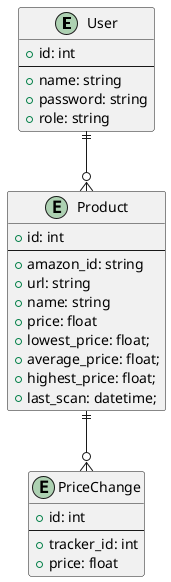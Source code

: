 @startuml
'https://plantuml.com/class-diagram

entity "User" {
    + id: int
    --
    + name: string
    + password: string
    + role: string
}

entity "Product" {
    + id: int
    --
    + amazon_id: string
    + url: string
    + name: string
    + price: float
    + lowest_price: float;
    + average_price: float;
    + highest_price: float;
    + last_scan: datetime;
}

entity "PriceChange" {
    + id: int
    --
    + tracker_id: int
    + price: float
}

User ||--o{ Product
Product ||--o{ PriceChange

@enduml